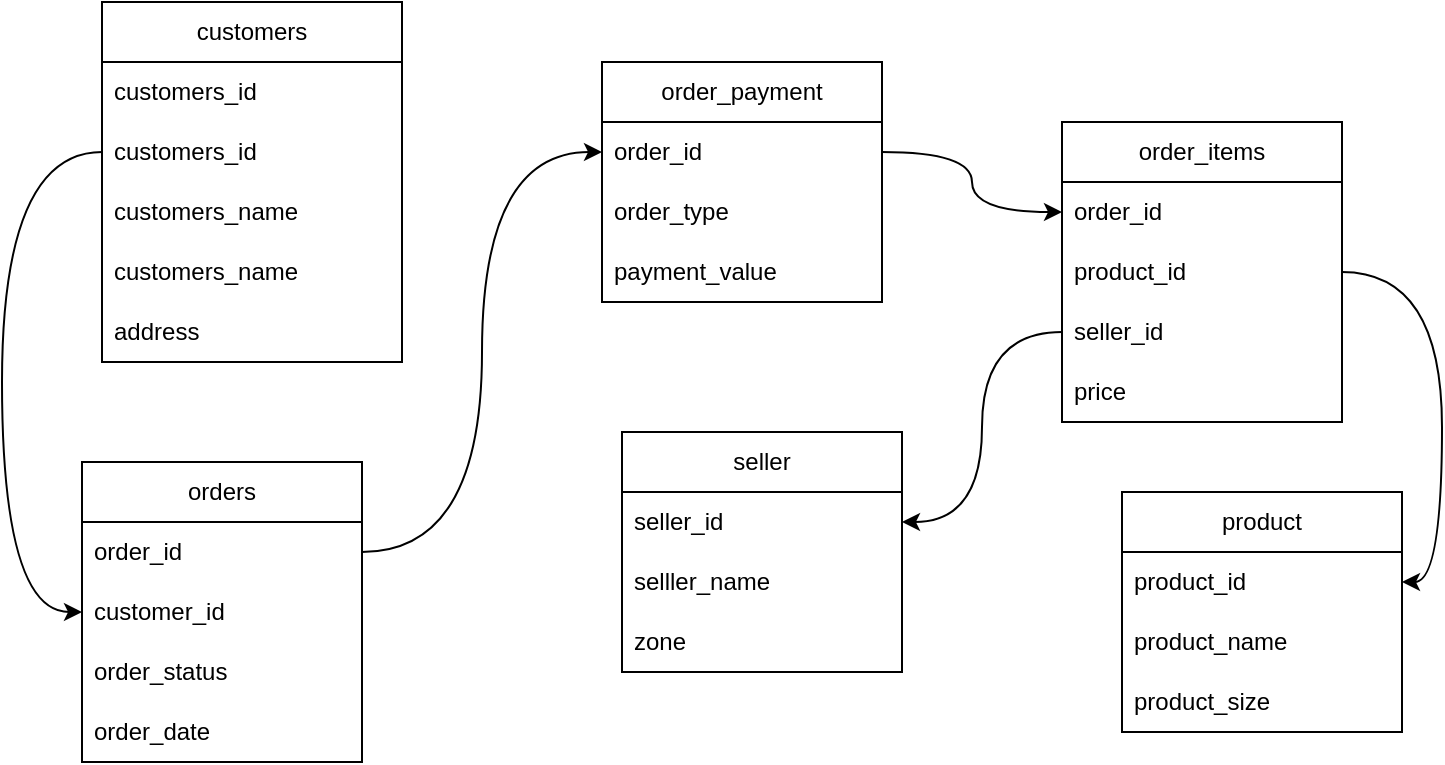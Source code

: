 <mxfile version="22.1.0" type="github">
  <diagram id="R2lEEEUBdFMjLlhIrx00" name="Page-1">
    <mxGraphModel dx="788" dy="456" grid="1" gridSize="10" guides="1" tooltips="1" connect="1" arrows="1" fold="1" page="1" pageScale="1" pageWidth="850" pageHeight="1100" math="0" shadow="0" extFonts="Permanent Marker^https://fonts.googleapis.com/css?family=Permanent+Marker">
      <root>
        <mxCell id="0" />
        <mxCell id="1" parent="0" />
        <mxCell id="RycLx1BwZ1o5CP9kltQS-1" value="customers" style="swimlane;fontStyle=0;childLayout=stackLayout;horizontal=1;startSize=30;horizontalStack=0;resizeParent=1;resizeParentMax=0;resizeLast=0;collapsible=1;marginBottom=0;whiteSpace=wrap;html=1;" vertex="1" parent="1">
          <mxGeometry x="80" y="20" width="150" height="180" as="geometry" />
        </mxCell>
        <mxCell id="RycLx1BwZ1o5CP9kltQS-30" value="customers_id" style="text;strokeColor=none;fillColor=none;align=left;verticalAlign=middle;spacingLeft=4;spacingRight=4;overflow=hidden;points=[[0,0.5],[1,0.5]];portConstraint=eastwest;rotatable=0;whiteSpace=wrap;html=1;" vertex="1" parent="RycLx1BwZ1o5CP9kltQS-1">
          <mxGeometry y="30" width="150" height="30" as="geometry" />
        </mxCell>
        <mxCell id="RycLx1BwZ1o5CP9kltQS-2" value="customers_id" style="text;strokeColor=none;fillColor=none;align=left;verticalAlign=middle;spacingLeft=4;spacingRight=4;overflow=hidden;points=[[0,0.5],[1,0.5]];portConstraint=eastwest;rotatable=0;whiteSpace=wrap;html=1;" vertex="1" parent="RycLx1BwZ1o5CP9kltQS-1">
          <mxGeometry y="60" width="150" height="30" as="geometry" />
        </mxCell>
        <mxCell id="RycLx1BwZ1o5CP9kltQS-36" value="customers_name" style="text;strokeColor=none;fillColor=none;align=left;verticalAlign=middle;spacingLeft=4;spacingRight=4;overflow=hidden;points=[[0,0.5],[1,0.5]];portConstraint=eastwest;rotatable=0;whiteSpace=wrap;html=1;" vertex="1" parent="RycLx1BwZ1o5CP9kltQS-1">
          <mxGeometry y="90" width="150" height="30" as="geometry" />
        </mxCell>
        <mxCell id="RycLx1BwZ1o5CP9kltQS-3" value="customers_name" style="text;strokeColor=none;fillColor=none;align=left;verticalAlign=middle;spacingLeft=4;spacingRight=4;overflow=hidden;points=[[0,0.5],[1,0.5]];portConstraint=eastwest;rotatable=0;whiteSpace=wrap;html=1;" vertex="1" parent="RycLx1BwZ1o5CP9kltQS-1">
          <mxGeometry y="120" width="150" height="30" as="geometry" />
        </mxCell>
        <mxCell id="RycLx1BwZ1o5CP9kltQS-4" value="address" style="text;strokeColor=none;fillColor=none;align=left;verticalAlign=middle;spacingLeft=4;spacingRight=4;overflow=hidden;points=[[0,0.5],[1,0.5]];portConstraint=eastwest;rotatable=0;whiteSpace=wrap;html=1;" vertex="1" parent="RycLx1BwZ1o5CP9kltQS-1">
          <mxGeometry y="150" width="150" height="30" as="geometry" />
        </mxCell>
        <mxCell id="RycLx1BwZ1o5CP9kltQS-6" value="orders" style="swimlane;fontStyle=0;childLayout=stackLayout;horizontal=1;startSize=30;horizontalStack=0;resizeParent=1;resizeParentMax=0;resizeLast=0;collapsible=1;marginBottom=0;whiteSpace=wrap;html=1;" vertex="1" parent="1">
          <mxGeometry x="70" y="250" width="140" height="150" as="geometry">
            <mxRectangle x="330" y="95" width="60" height="30" as="alternateBounds" />
          </mxGeometry>
        </mxCell>
        <mxCell id="RycLx1BwZ1o5CP9kltQS-7" value="order_id" style="text;strokeColor=none;fillColor=none;align=left;verticalAlign=middle;spacingLeft=4;spacingRight=4;overflow=hidden;points=[[0,0.5],[1,0.5]];portConstraint=eastwest;rotatable=0;whiteSpace=wrap;html=1;" vertex="1" parent="RycLx1BwZ1o5CP9kltQS-6">
          <mxGeometry y="30" width="140" height="30" as="geometry" />
        </mxCell>
        <mxCell id="RycLx1BwZ1o5CP9kltQS-8" value="customer_id" style="text;strokeColor=none;fillColor=none;align=left;verticalAlign=middle;spacingLeft=4;spacingRight=4;overflow=hidden;points=[[0,0.5],[1,0.5]];portConstraint=eastwest;rotatable=0;whiteSpace=wrap;html=1;" vertex="1" parent="RycLx1BwZ1o5CP9kltQS-6">
          <mxGeometry y="60" width="140" height="30" as="geometry" />
        </mxCell>
        <mxCell id="RycLx1BwZ1o5CP9kltQS-9" value="order_status" style="text;strokeColor=none;fillColor=none;align=left;verticalAlign=middle;spacingLeft=4;spacingRight=4;overflow=hidden;points=[[0,0.5],[1,0.5]];portConstraint=eastwest;rotatable=0;whiteSpace=wrap;html=1;" vertex="1" parent="RycLx1BwZ1o5CP9kltQS-6">
          <mxGeometry y="90" width="140" height="30" as="geometry" />
        </mxCell>
        <mxCell id="RycLx1BwZ1o5CP9kltQS-10" value="order_date" style="text;strokeColor=none;fillColor=none;align=left;verticalAlign=middle;spacingLeft=4;spacingRight=4;overflow=hidden;points=[[0,0.5],[1,0.5]];portConstraint=eastwest;rotatable=0;whiteSpace=wrap;html=1;" vertex="1" parent="RycLx1BwZ1o5CP9kltQS-6">
          <mxGeometry y="120" width="140" height="30" as="geometry" />
        </mxCell>
        <mxCell id="RycLx1BwZ1o5CP9kltQS-11" value="order_payment" style="swimlane;fontStyle=0;childLayout=stackLayout;horizontal=1;startSize=30;horizontalStack=0;resizeParent=1;resizeParentMax=0;resizeLast=0;collapsible=1;marginBottom=0;whiteSpace=wrap;html=1;" vertex="1" parent="1">
          <mxGeometry x="330" y="50" width="140" height="120" as="geometry" />
        </mxCell>
        <mxCell id="RycLx1BwZ1o5CP9kltQS-12" value="order_id" style="text;strokeColor=none;fillColor=none;align=left;verticalAlign=middle;spacingLeft=4;spacingRight=4;overflow=hidden;points=[[0,0.5],[1,0.5]];portConstraint=eastwest;rotatable=0;whiteSpace=wrap;html=1;" vertex="1" parent="RycLx1BwZ1o5CP9kltQS-11">
          <mxGeometry y="30" width="140" height="30" as="geometry" />
        </mxCell>
        <mxCell id="RycLx1BwZ1o5CP9kltQS-13" value="order_type" style="text;strokeColor=none;fillColor=none;align=left;verticalAlign=middle;spacingLeft=4;spacingRight=4;overflow=hidden;points=[[0,0.5],[1,0.5]];portConstraint=eastwest;rotatable=0;whiteSpace=wrap;html=1;" vertex="1" parent="RycLx1BwZ1o5CP9kltQS-11">
          <mxGeometry y="60" width="140" height="30" as="geometry" />
        </mxCell>
        <mxCell id="RycLx1BwZ1o5CP9kltQS-14" value="payment_value" style="text;strokeColor=none;fillColor=none;align=left;verticalAlign=middle;spacingLeft=4;spacingRight=4;overflow=hidden;points=[[0,0.5],[1,0.5]];portConstraint=eastwest;rotatable=0;whiteSpace=wrap;html=1;" vertex="1" parent="RycLx1BwZ1o5CP9kltQS-11">
          <mxGeometry y="90" width="140" height="30" as="geometry" />
        </mxCell>
        <mxCell id="RycLx1BwZ1o5CP9kltQS-15" value="order_items" style="swimlane;fontStyle=0;childLayout=stackLayout;horizontal=1;startSize=30;horizontalStack=0;resizeParent=1;resizeParentMax=0;resizeLast=0;collapsible=1;marginBottom=0;whiteSpace=wrap;html=1;" vertex="1" parent="1">
          <mxGeometry x="560" y="80" width="140" height="150" as="geometry" />
        </mxCell>
        <mxCell id="RycLx1BwZ1o5CP9kltQS-16" value="order_id" style="text;strokeColor=none;fillColor=none;align=left;verticalAlign=middle;spacingLeft=4;spacingRight=4;overflow=hidden;points=[[0,0.5],[1,0.5]];portConstraint=eastwest;rotatable=0;whiteSpace=wrap;html=1;" vertex="1" parent="RycLx1BwZ1o5CP9kltQS-15">
          <mxGeometry y="30" width="140" height="30" as="geometry" />
        </mxCell>
        <mxCell id="RycLx1BwZ1o5CP9kltQS-17" value="product_id" style="text;strokeColor=none;fillColor=none;align=left;verticalAlign=middle;spacingLeft=4;spacingRight=4;overflow=hidden;points=[[0,0.5],[1,0.5]];portConstraint=eastwest;rotatable=0;whiteSpace=wrap;html=1;" vertex="1" parent="RycLx1BwZ1o5CP9kltQS-15">
          <mxGeometry y="60" width="140" height="30" as="geometry" />
        </mxCell>
        <mxCell id="RycLx1BwZ1o5CP9kltQS-18" value="seller_id" style="text;strokeColor=none;fillColor=none;align=left;verticalAlign=middle;spacingLeft=4;spacingRight=4;overflow=hidden;points=[[0,0.5],[1,0.5]];portConstraint=eastwest;rotatable=0;whiteSpace=wrap;html=1;" vertex="1" parent="RycLx1BwZ1o5CP9kltQS-15">
          <mxGeometry y="90" width="140" height="30" as="geometry" />
        </mxCell>
        <mxCell id="RycLx1BwZ1o5CP9kltQS-23" value="price" style="text;strokeColor=none;fillColor=none;align=left;verticalAlign=middle;spacingLeft=4;spacingRight=4;overflow=hidden;points=[[0,0.5],[1,0.5]];portConstraint=eastwest;rotatable=0;whiteSpace=wrap;html=1;" vertex="1" parent="RycLx1BwZ1o5CP9kltQS-15">
          <mxGeometry y="120" width="140" height="30" as="geometry" />
        </mxCell>
        <mxCell id="RycLx1BwZ1o5CP9kltQS-19" value="product" style="swimlane;fontStyle=0;childLayout=stackLayout;horizontal=1;startSize=30;horizontalStack=0;resizeParent=1;resizeParentMax=0;resizeLast=0;collapsible=1;marginBottom=0;whiteSpace=wrap;html=1;" vertex="1" parent="1">
          <mxGeometry x="590" y="265" width="140" height="120" as="geometry" />
        </mxCell>
        <mxCell id="RycLx1BwZ1o5CP9kltQS-20" value="product_id" style="text;strokeColor=none;fillColor=none;align=left;verticalAlign=middle;spacingLeft=4;spacingRight=4;overflow=hidden;points=[[0,0.5],[1,0.5]];portConstraint=eastwest;rotatable=0;whiteSpace=wrap;html=1;" vertex="1" parent="RycLx1BwZ1o5CP9kltQS-19">
          <mxGeometry y="30" width="140" height="30" as="geometry" />
        </mxCell>
        <mxCell id="RycLx1BwZ1o5CP9kltQS-21" value="product_name" style="text;strokeColor=none;fillColor=none;align=left;verticalAlign=middle;spacingLeft=4;spacingRight=4;overflow=hidden;points=[[0,0.5],[1,0.5]];portConstraint=eastwest;rotatable=0;whiteSpace=wrap;html=1;" vertex="1" parent="RycLx1BwZ1o5CP9kltQS-19">
          <mxGeometry y="60" width="140" height="30" as="geometry" />
        </mxCell>
        <mxCell id="RycLx1BwZ1o5CP9kltQS-22" value="product_size" style="text;strokeColor=none;fillColor=none;align=left;verticalAlign=middle;spacingLeft=4;spacingRight=4;overflow=hidden;points=[[0,0.5],[1,0.5]];portConstraint=eastwest;rotatable=0;whiteSpace=wrap;html=1;" vertex="1" parent="RycLx1BwZ1o5CP9kltQS-19">
          <mxGeometry y="90" width="140" height="30" as="geometry" />
        </mxCell>
        <mxCell id="RycLx1BwZ1o5CP9kltQS-24" value="seller" style="swimlane;fontStyle=0;childLayout=stackLayout;horizontal=1;startSize=30;horizontalStack=0;resizeParent=1;resizeParentMax=0;resizeLast=0;collapsible=1;marginBottom=0;whiteSpace=wrap;html=1;" vertex="1" parent="1">
          <mxGeometry x="340" y="235" width="140" height="120" as="geometry" />
        </mxCell>
        <mxCell id="RycLx1BwZ1o5CP9kltQS-25" value="seller_id" style="text;strokeColor=none;fillColor=none;align=left;verticalAlign=middle;spacingLeft=4;spacingRight=4;overflow=hidden;points=[[0,0.5],[1,0.5]];portConstraint=eastwest;rotatable=0;whiteSpace=wrap;html=1;" vertex="1" parent="RycLx1BwZ1o5CP9kltQS-24">
          <mxGeometry y="30" width="140" height="30" as="geometry" />
        </mxCell>
        <mxCell id="RycLx1BwZ1o5CP9kltQS-26" value="selller_name" style="text;strokeColor=none;fillColor=none;align=left;verticalAlign=middle;spacingLeft=4;spacingRight=4;overflow=hidden;points=[[0,0.5],[1,0.5]];portConstraint=eastwest;rotatable=0;whiteSpace=wrap;html=1;" vertex="1" parent="RycLx1BwZ1o5CP9kltQS-24">
          <mxGeometry y="60" width="140" height="30" as="geometry" />
        </mxCell>
        <mxCell id="RycLx1BwZ1o5CP9kltQS-27" value="zone" style="text;strokeColor=none;fillColor=none;align=left;verticalAlign=middle;spacingLeft=4;spacingRight=4;overflow=hidden;points=[[0,0.5],[1,0.5]];portConstraint=eastwest;rotatable=0;whiteSpace=wrap;html=1;" vertex="1" parent="RycLx1BwZ1o5CP9kltQS-24">
          <mxGeometry y="90" width="140" height="30" as="geometry" />
        </mxCell>
        <mxCell id="RycLx1BwZ1o5CP9kltQS-47" style="edgeStyle=orthogonalEdgeStyle;curved=1;rounded=0;orthogonalLoop=1;jettySize=auto;html=1;exitX=0;exitY=0.5;exitDx=0;exitDy=0;entryX=0;entryY=0.5;entryDx=0;entryDy=0;" edge="1" parent="1" source="RycLx1BwZ1o5CP9kltQS-2" target="RycLx1BwZ1o5CP9kltQS-8">
          <mxGeometry relative="1" as="geometry">
            <Array as="points">
              <mxPoint x="30" y="95" />
              <mxPoint x="30" y="325" />
            </Array>
          </mxGeometry>
        </mxCell>
        <mxCell id="RycLx1BwZ1o5CP9kltQS-48" style="edgeStyle=orthogonalEdgeStyle;curved=1;rounded=0;orthogonalLoop=1;jettySize=auto;html=1;exitX=1;exitY=0.5;exitDx=0;exitDy=0;" edge="1" parent="1" source="RycLx1BwZ1o5CP9kltQS-7" target="RycLx1BwZ1o5CP9kltQS-12">
          <mxGeometry relative="1" as="geometry" />
        </mxCell>
        <mxCell id="RycLx1BwZ1o5CP9kltQS-49" style="edgeStyle=orthogonalEdgeStyle;curved=1;rounded=0;orthogonalLoop=1;jettySize=auto;html=1;exitX=1;exitY=0.5;exitDx=0;exitDy=0;" edge="1" parent="1" source="RycLx1BwZ1o5CP9kltQS-12" target="RycLx1BwZ1o5CP9kltQS-16">
          <mxGeometry relative="1" as="geometry" />
        </mxCell>
        <mxCell id="RycLx1BwZ1o5CP9kltQS-50" style="edgeStyle=orthogonalEdgeStyle;curved=1;rounded=0;orthogonalLoop=1;jettySize=auto;html=1;exitX=0;exitY=0.5;exitDx=0;exitDy=0;entryX=1;entryY=0.5;entryDx=0;entryDy=0;" edge="1" parent="1" source="RycLx1BwZ1o5CP9kltQS-18" target="RycLx1BwZ1o5CP9kltQS-25">
          <mxGeometry relative="1" as="geometry" />
        </mxCell>
        <mxCell id="RycLx1BwZ1o5CP9kltQS-51" style="edgeStyle=orthogonalEdgeStyle;curved=1;rounded=0;orthogonalLoop=1;jettySize=auto;html=1;exitX=1;exitY=0.5;exitDx=0;exitDy=0;entryX=1;entryY=0.5;entryDx=0;entryDy=0;" edge="1" parent="1" source="RycLx1BwZ1o5CP9kltQS-17" target="RycLx1BwZ1o5CP9kltQS-20">
          <mxGeometry relative="1" as="geometry" />
        </mxCell>
      </root>
    </mxGraphModel>
  </diagram>
</mxfile>

